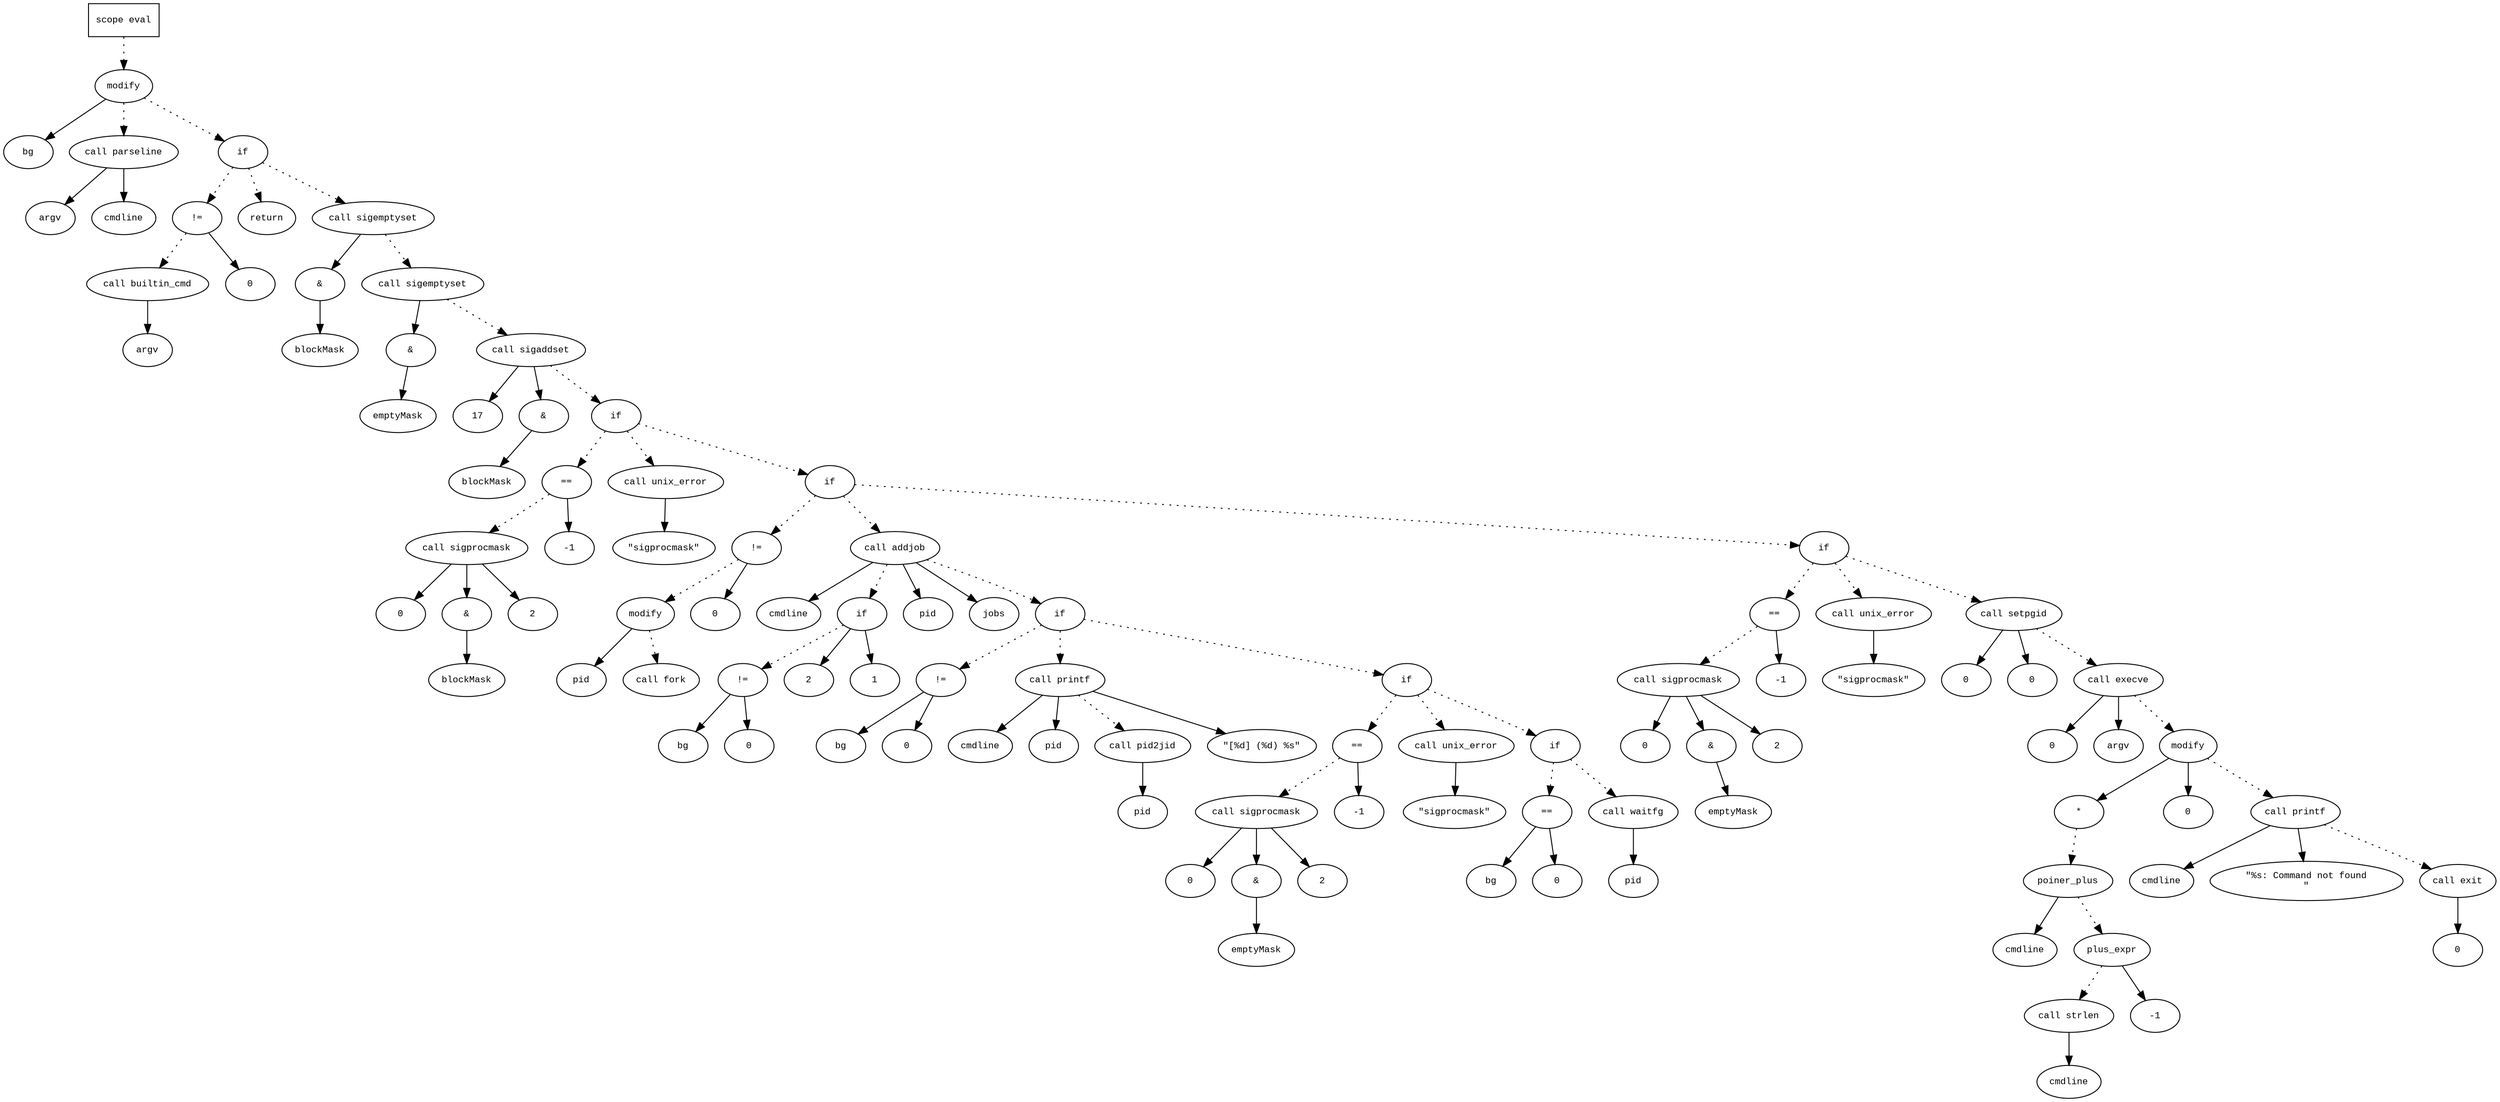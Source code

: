 digraph AST {
  graph [fontname="Times New Roman",fontsize=10];
  node  [fontname="Courier New",fontsize=10];
  edge  [fontname="Times New Roman",fontsize=10];

  node1 [label="scope eval",shape=box];
  node2 [label="modify",shape=ellipse];
  node3 [label="bg",shape=ellipse];
  node2 -> node3;
  node4 [label="call parseline",shape=ellipse];
  node5 [label="argv",shape=ellipse];
  node4 -> node5;
  node6 [label="cmdline",shape=ellipse];
  node4 -> node6;
  node2 -> node4 [style=dotted];
  node1 -> node2 [style=dotted];
  node7 [label="if",shape=ellipse];
  node2 -> node7 [style=dotted];
  node8 [label="!=",shape=ellipse];
  node9 [label="call builtin_cmd",shape=ellipse];
  node10 [label="argv",shape=ellipse];
  node9 -> node10;
  node8 -> node9 [style=dotted];
  node11 [label="0",shape=ellipse];
  node8 -> node11;
  node7 -> node8 [style=dotted];
  node12 [label="return",shape=ellipse];
  node7 -> node12 [style=dotted];
  node13 [label="call sigemptyset",shape=ellipse];
  node14 [label="&",shape=ellipse];
  node13 -> node14;
  node15 [label="blockMask",shape=ellipse];
  node14 -> node15;
  node7 -> node13 [style=dotted];
  node16 [label="call sigemptyset",shape=ellipse];
  node17 [label="&",shape=ellipse];
  node16 -> node17;
  node18 [label="emptyMask",shape=ellipse];
  node17 -> node18;
  node13 -> node16 [style=dotted];
  node19 [label="call sigaddset",shape=ellipse];
  node20 [label="17",shape=ellipse];
  node19 -> node20;
  node21 [label="&",shape=ellipse];
  node19 -> node21;
  node22 [label="blockMask",shape=ellipse];
  node21 -> node22;
  node16 -> node19 [style=dotted];
  node23 [label="if",shape=ellipse];
  node19 -> node23 [style=dotted];
  node24 [label="==",shape=ellipse];
  node25 [label="call sigprocmask",shape=ellipse];
  node26 [label="0",shape=ellipse];
  node25 -> node26;
  node27 [label="&",shape=ellipse];
  node25 -> node27;
  node28 [label="blockMask",shape=ellipse];
  node27 -> node28;
  node29 [label="2",shape=ellipse];
  node25 -> node29;
  node24 -> node25 [style=dotted];
  node30 [label="-1",shape=ellipse];
  node24 -> node30;
  node23 -> node24 [style=dotted];
  node31 [label="call unix_error",shape=ellipse];
  node32 [label="\"sigprocmask\"",shape=ellipse];
  node31 -> node32;
  node23 -> node31 [style=dotted];
  node33 [label="if",shape=ellipse];
  node23 -> node33 [style=dotted];
  node34 [label="!=",shape=ellipse];
  node35 [label="modify",shape=ellipse];
  node36 [label="pid",shape=ellipse];
  node35 -> node36;
  node37 [label="call fork",shape=ellipse];
  node35 -> node37 [style=dotted];
  node34 -> node35 [style=dotted];
  node38 [label="0",shape=ellipse];
  node34 -> node38;
  node33 -> node34 [style=dotted];
  node39 [label="call addjob",shape=ellipse];
  node40 [label="cmdline",shape=ellipse];
  node39 -> node40;
  node41 [label="if",shape=ellipse];
  node39 -> node41 [style=dotted];
  node42 [label="!=",shape=ellipse];
  node43 [label="bg",shape=ellipse];
  node42 -> node43;
  node44 [label="0",shape=ellipse];
  node42 -> node44;
  node41 -> node42 [style=dotted];
  node45 [label="2",shape=ellipse];
  node41 -> node45;
  node46 [label="1",shape=ellipse];
  node41 -> node46;
  node47 [label="pid",shape=ellipse];
  node39 -> node47;
  node48 [label="jobs",shape=ellipse];
  node39 -> node48;
  node33 -> node39 [style=dotted];
  node49 [label="if",shape=ellipse];
  node39 -> node49 [style=dotted];
  node50 [label="!=",shape=ellipse];
  node51 [label="bg",shape=ellipse];
  node50 -> node51;
  node52 [label="0",shape=ellipse];
  node50 -> node52;
  node49 -> node50 [style=dotted];
  node53 [label="call printf",shape=ellipse];
  node54 [label="cmdline",shape=ellipse];
  node53 -> node54;
  node55 [label="pid",shape=ellipse];
  node53 -> node55;
  node56 [label="call pid2jid",shape=ellipse];
  node57 [label="pid",shape=ellipse];
  node56 -> node57;
  node53 -> node56 [style=dotted];
  node58 [label="\"[%d] (%d) %s\"",shape=ellipse];
  node53 -> node58;
  node49 -> node53 [style=dotted];
  node59 [label="if",shape=ellipse];
  node49 -> node59 [style=dotted];
  node60 [label="==",shape=ellipse];
  node61 [label="call sigprocmask",shape=ellipse];
  node62 [label="0",shape=ellipse];
  node61 -> node62;
  node63 [label="&",shape=ellipse];
  node61 -> node63;
  node64 [label="emptyMask",shape=ellipse];
  node63 -> node64;
  node65 [label="2",shape=ellipse];
  node61 -> node65;
  node60 -> node61 [style=dotted];
  node66 [label="-1",shape=ellipse];
  node60 -> node66;
  node59 -> node60 [style=dotted];
  node67 [label="call unix_error",shape=ellipse];
  node68 [label="\"sigprocmask\"",shape=ellipse];
  node67 -> node68;
  node59 -> node67 [style=dotted];
  node69 [label="if",shape=ellipse];
  node59 -> node69 [style=dotted];
  node70 [label="==",shape=ellipse];
  node71 [label="bg",shape=ellipse];
  node70 -> node71;
  node72 [label="0",shape=ellipse];
  node70 -> node72;
  node69 -> node70 [style=dotted];
  node73 [label="call waitfg",shape=ellipse];
  node74 [label="pid",shape=ellipse];
  node73 -> node74;
  node69 -> node73 [style=dotted];
  node75 [label="if",shape=ellipse];
  node33 -> node75 [style=dotted];
  node76 [label="==",shape=ellipse];
  node77 [label="call sigprocmask",shape=ellipse];
  node78 [label="0",shape=ellipse];
  node77 -> node78;
  node79 [label="&",shape=ellipse];
  node77 -> node79;
  node80 [label="emptyMask",shape=ellipse];
  node79 -> node80;
  node81 [label="2",shape=ellipse];
  node77 -> node81;
  node76 -> node77 [style=dotted];
  node82 [label="-1",shape=ellipse];
  node76 -> node82;
  node75 -> node76 [style=dotted];
  node83 [label="call unix_error",shape=ellipse];
  node84 [label="\"sigprocmask\"",shape=ellipse];
  node83 -> node84;
  node75 -> node83 [style=dotted];
  node85 [label="call setpgid",shape=ellipse];
  node86 [label="0",shape=ellipse];
  node85 -> node86;
  node87 [label="0",shape=ellipse];
  node85 -> node87;
  node75 -> node85 [style=dotted];
  node88 [label="call execve",shape=ellipse];
  node89 [label="0",shape=ellipse];
  node88 -> node89;
  node90 [label="argv",shape=ellipse];
  node88 -> node90;
  node85 -> node88 [style=dotted];
  node91 [label="modify",shape=ellipse];
  node92 [label="*",shape=ellipse];
  node93 [label="poiner_plus",shape=ellipse];
  node94 [label="cmdline",shape=ellipse];
  node93 -> node94;
  node95 [label="plus_expr",shape=ellipse];
  node96 [label="call strlen",shape=ellipse];
  node97 [label="cmdline",shape=ellipse];
  node96 -> node97;
  node95 -> node96 [style=dotted];
  node98 [label="-1",shape=ellipse];
  node95 -> node98;
  node93 -> node95 [style=dotted];
  node92 -> node93 [style=dotted];
  node91 -> node92;
  node99 [label="0",shape=ellipse];
  node91 -> node99;
  node88 -> node91 [style=dotted];
  node100 [label="call printf",shape=ellipse];
  node101 [label="cmdline",shape=ellipse];
  node100 -> node101;
  node102 [label="\"%s: Command not found
\"",shape=ellipse];
  node100 -> node102;
  node91 -> node100 [style=dotted];
  node103 [label="call exit",shape=ellipse];
  node104 [label="0",shape=ellipse];
  node103 -> node104;
  node100 -> node103 [style=dotted];
} 